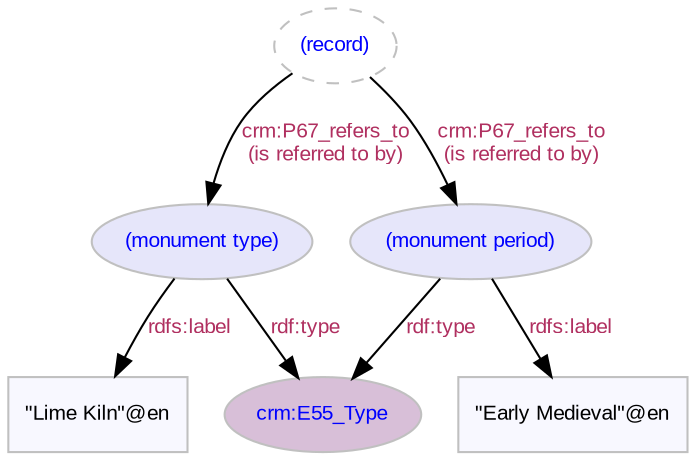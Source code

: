 digraph {
   // label = "Artefact";
   // labelloc = "t";
   node [color=gray, fontcolor=blue, fontsize=10, fontname=Arial, style=filled, fillcolor=ghostwhite];
   edge [color=black, fontcolor=maroon, fontsize=10, fontname=Arial ];
   "(record)" [style=dashed];
   "(monument type)" [fillcolor=lavender];
   "(monument period)" [fillcolor=lavender];
   "\"Lime Kiln\"@en" [shape=box, fontcolor=black];
   "\"Early Medieval\"@en" [shape=box, fontcolor=black];
   "crm:E55_Type" [fillcolor=thistle, target="crm", URL="http://www.cidoc-crm.org/cidoc-crm/E55_Type"]; 
   "(record)" -> "(monument type)" [label="crm:P67_refers_to\n(is referred to by)", labelURL="http://www.cidoc-crm.org/cidoc-crm/P67_refers_to"];
   "(record)" -> "(monument period)" [label="crm:P67_refers_to\n(is referred to by)", labelURL="http://www.cidoc-crm.org/cidoc-crm/P67_refers_to"];
   "(monument type)" -> "crm:E55_Type" [label="rdf:type", labelURL="http://www.w3.org/1999/02/22-rdf-syntax-ns#type"];
   "(monument period)" -> "crm:E55_Type" [label="rdf:type", labelURL="http://www.w3.org/1999/02/22-rdf-syntax-ns#type"];
   "(monument type)" ->  "\"Lime Kiln\"@en" [label="rdfs:label", labelURL="http://www.w3.org/2000/01/rdf-schema#label"];
   "(monument period)" ->  "\"Early Medieval\"@en" [label="rdfs:label", labelURL="http://www.w3.org/2000/01/rdf-schema#label"]; 
 }